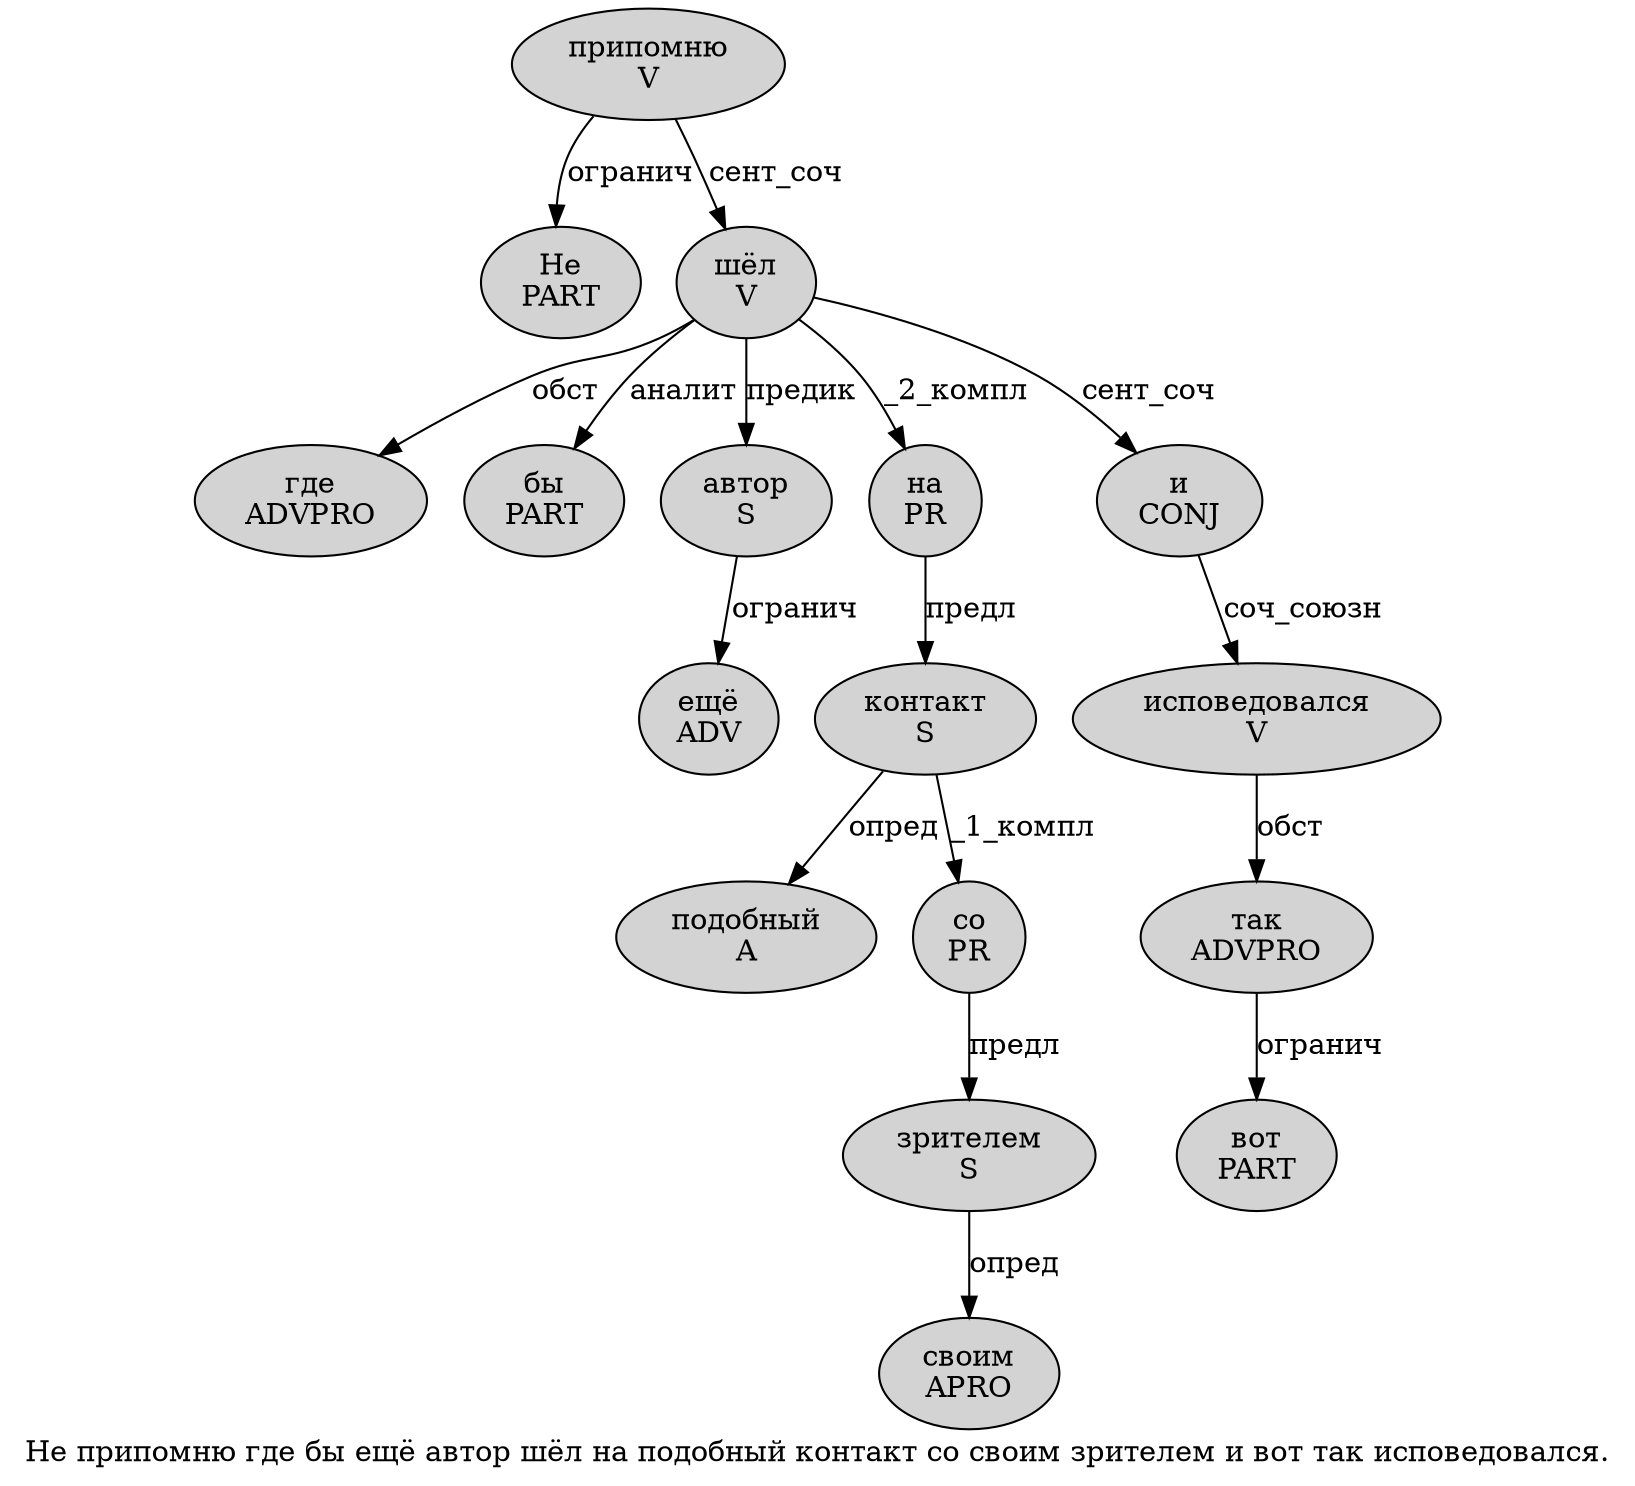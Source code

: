 digraph SENTENCE_2200 {
	graph [label="Не припомню где бы ещё автор шёл на подобный контакт со своим зрителем и вот так исповедовался."]
	node [style=filled]
		0 [label="Не
PART" color="" fillcolor=lightgray penwidth=1 shape=ellipse]
		1 [label="припомню
V" color="" fillcolor=lightgray penwidth=1 shape=ellipse]
		2 [label="где
ADVPRO" color="" fillcolor=lightgray penwidth=1 shape=ellipse]
		3 [label="бы
PART" color="" fillcolor=lightgray penwidth=1 shape=ellipse]
		4 [label="ещё
ADV" color="" fillcolor=lightgray penwidth=1 shape=ellipse]
		5 [label="автор
S" color="" fillcolor=lightgray penwidth=1 shape=ellipse]
		6 [label="шёл
V" color="" fillcolor=lightgray penwidth=1 shape=ellipse]
		7 [label="на
PR" color="" fillcolor=lightgray penwidth=1 shape=ellipse]
		8 [label="подобный
A" color="" fillcolor=lightgray penwidth=1 shape=ellipse]
		9 [label="контакт
S" color="" fillcolor=lightgray penwidth=1 shape=ellipse]
		10 [label="со
PR" color="" fillcolor=lightgray penwidth=1 shape=ellipse]
		11 [label="своим
APRO" color="" fillcolor=lightgray penwidth=1 shape=ellipse]
		12 [label="зрителем
S" color="" fillcolor=lightgray penwidth=1 shape=ellipse]
		13 [label="и
CONJ" color="" fillcolor=lightgray penwidth=1 shape=ellipse]
		14 [label="вот
PART" color="" fillcolor=lightgray penwidth=1 shape=ellipse]
		15 [label="так
ADVPRO" color="" fillcolor=lightgray penwidth=1 shape=ellipse]
		16 [label="исповедовался
V" color="" fillcolor=lightgray penwidth=1 shape=ellipse]
			16 -> 15 [label="обст"]
			13 -> 16 [label="соч_союзн"]
			15 -> 14 [label="огранич"]
			6 -> 2 [label="обст"]
			6 -> 3 [label="аналит"]
			6 -> 5 [label="предик"]
			6 -> 7 [label="_2_компл"]
			6 -> 13 [label="сент_соч"]
			10 -> 12 [label="предл"]
			7 -> 9 [label="предл"]
			1 -> 0 [label="огранич"]
			1 -> 6 [label="сент_соч"]
			12 -> 11 [label="опред"]
			9 -> 8 [label="опред"]
			9 -> 10 [label="_1_компл"]
			5 -> 4 [label="огранич"]
}